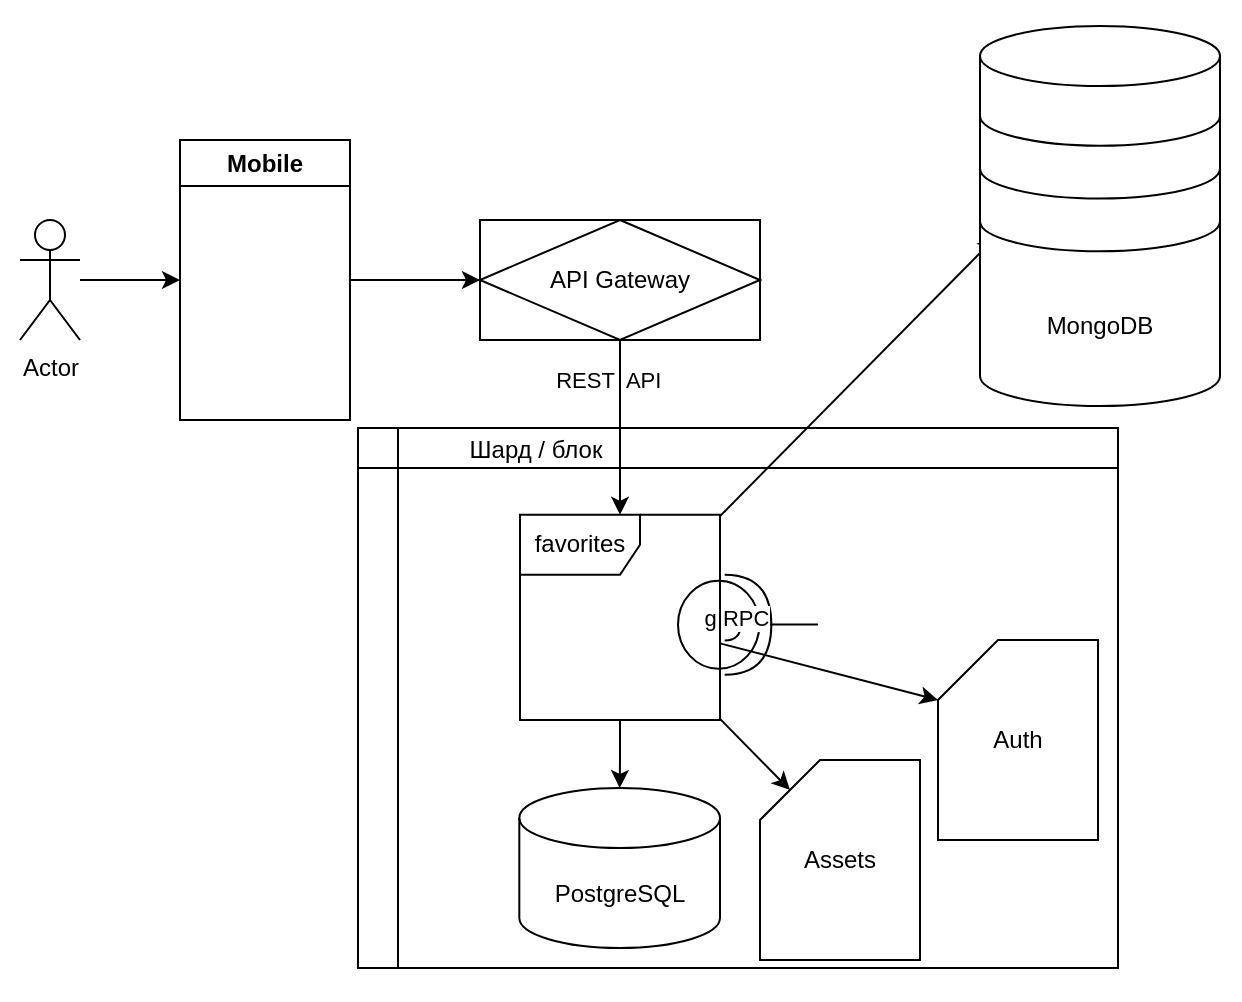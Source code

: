 <mxfile version="24.7.7">
  <diagram name="Page-1" id="ixGqF3NIgNAVK5PUAwM3">
    <mxGraphModel dx="1640" dy="877" grid="1" gridSize="10" guides="1" tooltips="1" connect="1" arrows="1" fold="1" page="1" pageScale="1" pageWidth="850" pageHeight="1100" math="0" shadow="0">
      <root>
        <mxCell id="0" />
        <mxCell id="1" parent="0" />
        <mxCell id="Y_QpqXemoL5Kr1WCYi01-33" value="" style="rounded=0;whiteSpace=wrap;html=1;strokeColor=none;fillColor=none;" vertex="1" parent="1">
          <mxGeometry x="30" y="80" width="620" height="500" as="geometry" />
        </mxCell>
        <mxCell id="Y_QpqXemoL5Kr1WCYi01-31" value="" style="group" vertex="1" connectable="0" parent="1">
          <mxGeometry x="209" y="290" width="380" height="274" as="geometry" />
        </mxCell>
        <mxCell id="Y_QpqXemoL5Kr1WCYi01-28" value="" style="shape=internalStorage;whiteSpace=wrap;html=1;backgroundOutline=1;" vertex="1" parent="Y_QpqXemoL5Kr1WCYi01-31">
          <mxGeometry y="4" width="380" height="270" as="geometry" />
        </mxCell>
        <mxCell id="Y_QpqXemoL5Kr1WCYi01-30" value="Шард / блок" style="text;html=1;align=center;verticalAlign=middle;whiteSpace=wrap;rounded=0;" vertex="1" parent="Y_QpqXemoL5Kr1WCYi01-31">
          <mxGeometry x="29.6" width="118.4" height="30" as="geometry" />
        </mxCell>
        <mxCell id="Y_QpqXemoL5Kr1WCYi01-18" value="PostgreSQL" style="shape=cylinder3;whiteSpace=wrap;html=1;boundedLbl=1;backgroundOutline=1;size=15;" vertex="1" parent="Y_QpqXemoL5Kr1WCYi01-31">
          <mxGeometry x="80.66" y="184" width="100.339" height="80" as="geometry" />
        </mxCell>
        <mxCell id="Y_QpqXemoL5Kr1WCYi01-35" value="Assets" style="shape=card;whiteSpace=wrap;html=1;" vertex="1" parent="Y_QpqXemoL5Kr1WCYi01-31">
          <mxGeometry x="201" y="170" width="80" height="100" as="geometry" />
        </mxCell>
        <mxCell id="Y_QpqXemoL5Kr1WCYi01-36" value="Auth" style="shape=card;whiteSpace=wrap;html=1;" vertex="1" parent="Y_QpqXemoL5Kr1WCYi01-31">
          <mxGeometry x="290" y="110" width="80" height="100" as="geometry" />
        </mxCell>
        <mxCell id="Y_QpqXemoL5Kr1WCYi01-6" value="" style="edgeStyle=orthogonalEdgeStyle;rounded=0;orthogonalLoop=1;jettySize=auto;html=1;" edge="1" parent="1" source="Y_QpqXemoL5Kr1WCYi01-1" target="Y_QpqXemoL5Kr1WCYi01-3">
          <mxGeometry relative="1" as="geometry" />
        </mxCell>
        <mxCell id="Y_QpqXemoL5Kr1WCYi01-1" value="Mobile" style="swimlane;whiteSpace=wrap;html=1;" vertex="1" parent="1">
          <mxGeometry x="120" y="150" width="85" height="140" as="geometry" />
        </mxCell>
        <mxCell id="Y_QpqXemoL5Kr1WCYi01-5" value="" style="edgeStyle=orthogonalEdgeStyle;rounded=0;orthogonalLoop=1;jettySize=auto;html=1;entryX=0;entryY=0.5;entryDx=0;entryDy=0;" edge="1" parent="1" source="Y_QpqXemoL5Kr1WCYi01-2" target="Y_QpqXemoL5Kr1WCYi01-1">
          <mxGeometry relative="1" as="geometry">
            <mxPoint x="110" y="220" as="targetPoint" />
          </mxGeometry>
        </mxCell>
        <mxCell id="Y_QpqXemoL5Kr1WCYi01-2" value="Actor" style="shape=umlActor;verticalLabelPosition=bottom;verticalAlign=top;html=1;outlineConnect=0;" vertex="1" parent="1">
          <mxGeometry x="40" y="190" width="30" height="60" as="geometry" />
        </mxCell>
        <mxCell id="Y_QpqXemoL5Kr1WCYi01-8" value="" style="edgeStyle=orthogonalEdgeStyle;rounded=0;orthogonalLoop=1;jettySize=auto;html=1;" edge="1" parent="1" source="Y_QpqXemoL5Kr1WCYi01-3" target="Y_QpqXemoL5Kr1WCYi01-7">
          <mxGeometry relative="1" as="geometry" />
        </mxCell>
        <mxCell id="Y_QpqXemoL5Kr1WCYi01-17" value="REST&amp;nbsp; API&amp;nbsp; &amp;nbsp;&amp;nbsp;" style="edgeLabel;html=1;align=center;verticalAlign=middle;resizable=0;points=[];labelBackgroundColor=none;" vertex="1" connectable="0" parent="Y_QpqXemoL5Kr1WCYi01-8">
          <mxGeometry x="0.018" relative="1" as="geometry">
            <mxPoint y="-25" as="offset" />
          </mxGeometry>
        </mxCell>
        <mxCell id="Y_QpqXemoL5Kr1WCYi01-3" value="API Gateway" style="shape=associativeEntity;whiteSpace=wrap;html=1;align=center;" vertex="1" parent="1">
          <mxGeometry x="270" y="190" width="140" height="60" as="geometry" />
        </mxCell>
        <mxCell id="Y_QpqXemoL5Kr1WCYi01-27" value="" style="rounded=0;orthogonalLoop=1;jettySize=auto;html=1;" edge="1" parent="1" source="Y_QpqXemoL5Kr1WCYi01-7" target="Y_QpqXemoL5Kr1WCYi01-22">
          <mxGeometry relative="1" as="geometry">
            <mxPoint x="570" y="360" as="targetPoint" />
          </mxGeometry>
        </mxCell>
        <mxCell id="Y_QpqXemoL5Kr1WCYi01-25" value="" style="group" vertex="1" connectable="0" parent="1">
          <mxGeometry x="520" y="93" width="120" height="190" as="geometry" />
        </mxCell>
        <mxCell id="Y_QpqXemoL5Kr1WCYi01-22" value="" style="shape=cylinder3;whiteSpace=wrap;html=1;boundedLbl=1;backgroundOutline=1;size=15;" vertex="1" parent="Y_QpqXemoL5Kr1WCYi01-25">
          <mxGeometry width="120" height="105.556" as="geometry" />
        </mxCell>
        <mxCell id="Y_QpqXemoL5Kr1WCYi01-21" value="" style="shape=cylinder3;whiteSpace=wrap;html=1;boundedLbl=1;backgroundOutline=1;size=15;lid=0;" vertex="1" parent="Y_QpqXemoL5Kr1WCYi01-25">
          <mxGeometry y="44.861" width="120" height="92.361" as="geometry" />
        </mxCell>
        <mxCell id="Y_QpqXemoL5Kr1WCYi01-23" value="" style="shape=cylinder3;whiteSpace=wrap;html=1;boundedLbl=1;backgroundOutline=1;size=15;lid=0;" vertex="1" parent="Y_QpqXemoL5Kr1WCYi01-25">
          <mxGeometry y="71.25" width="120" height="92.361" as="geometry" />
        </mxCell>
        <mxCell id="Y_QpqXemoL5Kr1WCYi01-24" value="MongoDB" style="shape=cylinder3;whiteSpace=wrap;html=1;boundedLbl=1;backgroundOutline=1;size=15;lid=0;" vertex="1" parent="Y_QpqXemoL5Kr1WCYi01-25">
          <mxGeometry y="97.639" width="120" height="92.361" as="geometry" />
        </mxCell>
        <mxCell id="Y_QpqXemoL5Kr1WCYi01-19" value="" style="edgeStyle=orthogonalEdgeStyle;rounded=0;orthogonalLoop=1;jettySize=auto;html=1;" edge="1" parent="1" source="Y_QpqXemoL5Kr1WCYi01-7" target="Y_QpqXemoL5Kr1WCYi01-18">
          <mxGeometry relative="1" as="geometry" />
        </mxCell>
        <mxCell id="Y_QpqXemoL5Kr1WCYi01-14" value="" style="ellipse;whiteSpace=wrap;html=1;align=center;aspect=fixed;fillColor=none;strokeColor=none;resizable=0;perimeter=centerPerimeter;rotatable=0;allowArrows=0;points=[];outlineConnect=1;" vertex="1" parent="1">
          <mxGeometry x="339" y="392.38" width="10" height="10" as="geometry" />
        </mxCell>
        <mxCell id="Y_QpqXemoL5Kr1WCYi01-34" value="" style="group" vertex="1" connectable="0" parent="1">
          <mxGeometry x="290" y="337.38" width="150" height="102.62" as="geometry" />
        </mxCell>
        <mxCell id="Y_QpqXemoL5Kr1WCYi01-15" value="" style="group" vertex="1" connectable="0" parent="Y_QpqXemoL5Kr1WCYi01-34">
          <mxGeometry x="79" y="30" width="70" height="50" as="geometry" />
        </mxCell>
        <mxCell id="Y_QpqXemoL5Kr1WCYi01-12" value="" style="shape=providedRequiredInterface;html=1;verticalLabelPosition=bottom;sketch=0;" vertex="1" parent="Y_QpqXemoL5Kr1WCYi01-15">
          <mxGeometry width="46.667" height="50" as="geometry" />
        </mxCell>
        <mxCell id="Y_QpqXemoL5Kr1WCYi01-13" value="" style="rounded=0;orthogonalLoop=1;jettySize=auto;html=1;endArrow=halfCircle;endFill=0;endSize=6;strokeWidth=1;sketch=0;fontSize=12;curved=1;" edge="1" parent="Y_QpqXemoL5Kr1WCYi01-15">
          <mxGeometry relative="1" as="geometry">
            <mxPoint x="70" y="24.85" as="sourcePoint" />
            <mxPoint x="23.333" y="24.85" as="targetPoint" />
          </mxGeometry>
        </mxCell>
        <mxCell id="Y_QpqXemoL5Kr1WCYi01-16" value="g RPC" style="edgeLabel;html=1;align=center;verticalAlign=middle;resizable=0;points=[];" vertex="1" connectable="0" parent="Y_QpqXemoL5Kr1WCYi01-13">
          <mxGeometry x="0.777" y="-3" relative="1" as="geometry">
            <mxPoint as="offset" />
          </mxGeometry>
        </mxCell>
        <mxCell id="Y_QpqXemoL5Kr1WCYi01-7" value="favorites" style="shape=umlFrame;whiteSpace=wrap;html=1;pointerEvents=0;" vertex="1" parent="Y_QpqXemoL5Kr1WCYi01-34">
          <mxGeometry width="100" height="102.62" as="geometry" />
        </mxCell>
        <mxCell id="Y_QpqXemoL5Kr1WCYi01-38" value="" style="rounded=0;orthogonalLoop=1;jettySize=auto;html=1;entryX=0;entryY=0;entryDx=15;entryDy=15;entryPerimeter=0;" edge="1" parent="1" source="Y_QpqXemoL5Kr1WCYi01-7" target="Y_QpqXemoL5Kr1WCYi01-35">
          <mxGeometry relative="1" as="geometry">
            <mxPoint x="220.0" y="388.722" as="targetPoint" />
          </mxGeometry>
        </mxCell>
        <mxCell id="Y_QpqXemoL5Kr1WCYi01-40" value="" style="rounded=0;orthogonalLoop=1;jettySize=auto;html=1;entryX=0;entryY=0;entryDx=0;entryDy=30;entryPerimeter=0;" edge="1" parent="1" source="Y_QpqXemoL5Kr1WCYi01-7" target="Y_QpqXemoL5Kr1WCYi01-36">
          <mxGeometry relative="1" as="geometry">
            <mxPoint x="210.0" y="388.69" as="targetPoint" />
          </mxGeometry>
        </mxCell>
      </root>
    </mxGraphModel>
  </diagram>
</mxfile>
